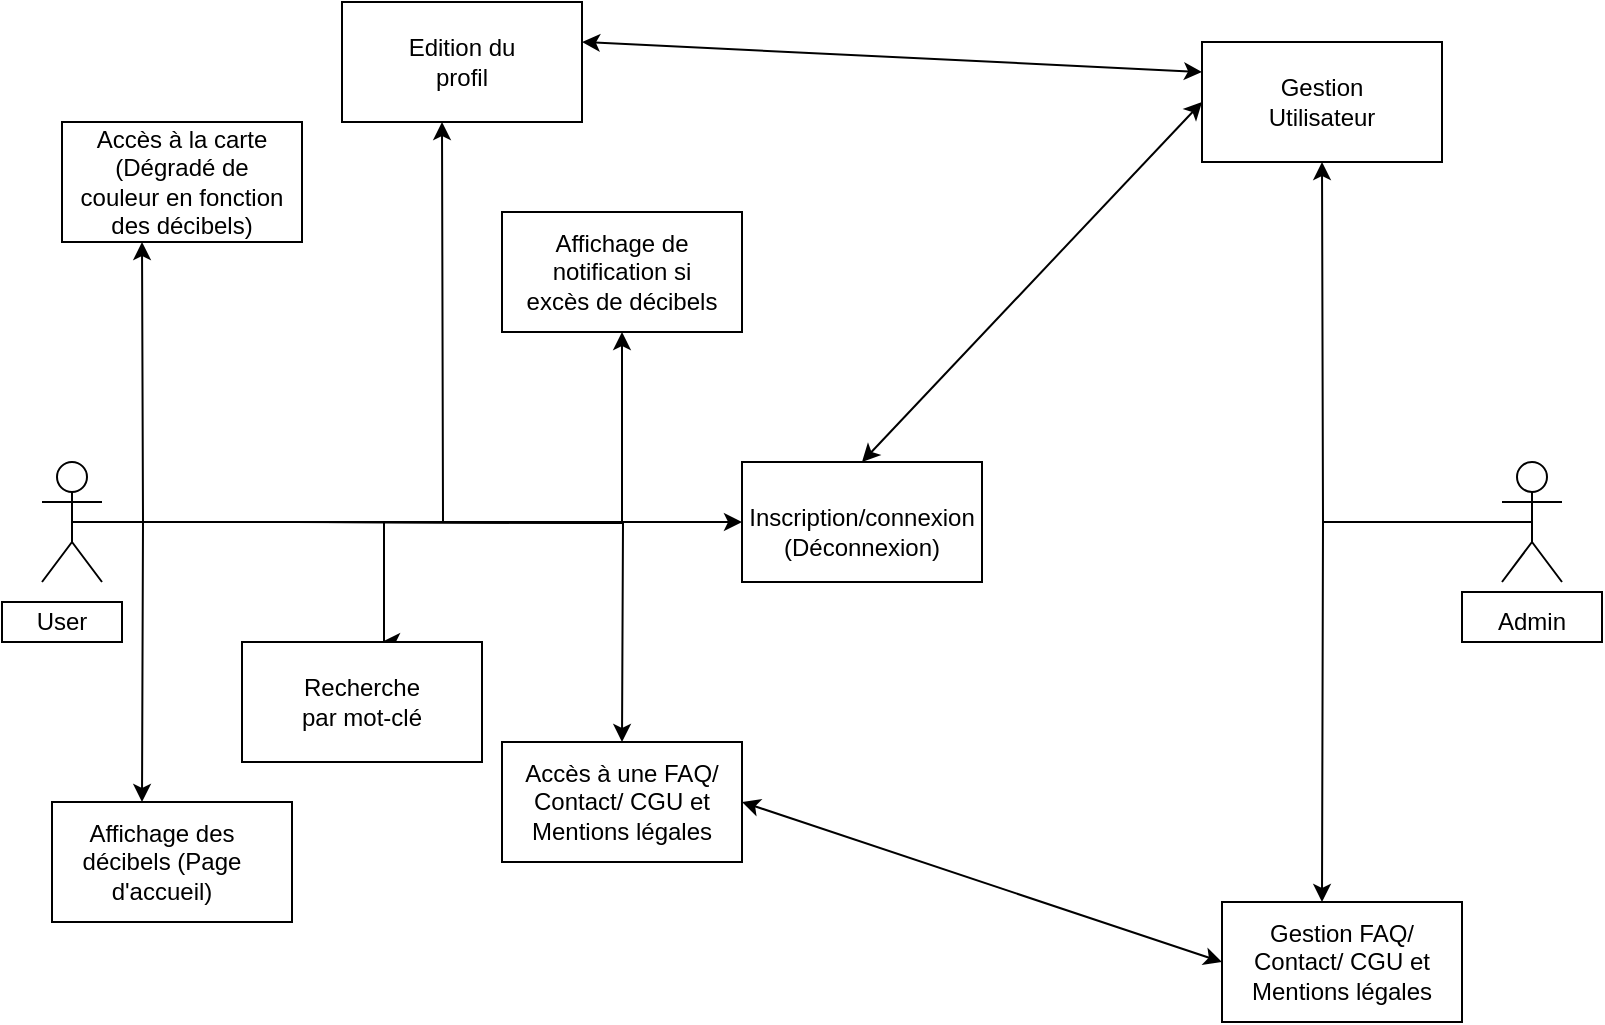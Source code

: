 <mxfile version="23.1.1" type="device">
  <diagram id="C5RBs43oDa-KdzZeNtuy" name="Page-1">
    <mxGraphModel dx="1020" dy="518" grid="1" gridSize="10" guides="1" tooltips="1" connect="1" arrows="1" fold="1" page="1" pageScale="1" pageWidth="827" pageHeight="1169" math="0" shadow="0">
      <root>
        <mxCell id="WIyWlLk6GJQsqaUBKTNV-0" />
        <mxCell id="WIyWlLk6GJQsqaUBKTNV-1" parent="WIyWlLk6GJQsqaUBKTNV-0" />
        <mxCell id="2bEKFaFs7Hw5LgUh3zNV-14" style="edgeStyle=orthogonalEdgeStyle;rounded=0;orthogonalLoop=1;jettySize=auto;html=1;exitX=0.5;exitY=0.5;exitDx=0;exitDy=0;exitPerimeter=0;" edge="1" parent="WIyWlLk6GJQsqaUBKTNV-1" source="2bEKFaFs7Hw5LgUh3zNV-10">
          <mxGeometry relative="1" as="geometry">
            <mxPoint x="90" y="160" as="targetPoint" />
          </mxGeometry>
        </mxCell>
        <mxCell id="2bEKFaFs7Hw5LgUh3zNV-17" style="edgeStyle=orthogonalEdgeStyle;rounded=0;orthogonalLoop=1;jettySize=auto;html=1;exitX=0.5;exitY=0.5;exitDx=0;exitDy=0;exitPerimeter=0;" edge="1" parent="WIyWlLk6GJQsqaUBKTNV-1" source="2bEKFaFs7Hw5LgUh3zNV-10">
          <mxGeometry relative="1" as="geometry">
            <mxPoint x="90" y="440.0" as="targetPoint" />
          </mxGeometry>
        </mxCell>
        <mxCell id="2bEKFaFs7Hw5LgUh3zNV-20" style="edgeStyle=orthogonalEdgeStyle;rounded=0;orthogonalLoop=1;jettySize=auto;html=1;exitX=0.5;exitY=0.5;exitDx=0;exitDy=0;exitPerimeter=0;" edge="1" parent="WIyWlLk6GJQsqaUBKTNV-1" source="2bEKFaFs7Hw5LgUh3zNV-10" target="2bEKFaFs7Hw5LgUh3zNV-21">
          <mxGeometry relative="1" as="geometry">
            <mxPoint x="240" y="300.182" as="targetPoint" />
          </mxGeometry>
        </mxCell>
        <mxCell id="2bEKFaFs7Hw5LgUh3zNV-23" style="edgeStyle=orthogonalEdgeStyle;rounded=0;orthogonalLoop=1;jettySize=auto;html=1;exitX=0.5;exitY=0.5;exitDx=0;exitDy=0;exitPerimeter=0;entryX=0.5;entryY=1;entryDx=0;entryDy=0;" edge="1" parent="WIyWlLk6GJQsqaUBKTNV-1" target="2bEKFaFs7Hw5LgUh3zNV-24">
          <mxGeometry relative="1" as="geometry">
            <mxPoint x="325" y="210" as="targetPoint" />
            <mxPoint x="180" y="300" as="sourcePoint" />
          </mxGeometry>
        </mxCell>
        <mxCell id="2bEKFaFs7Hw5LgUh3zNV-27" style="edgeStyle=orthogonalEdgeStyle;rounded=0;orthogonalLoop=1;jettySize=auto;html=1;exitX=0.5;exitY=0.5;exitDx=0;exitDy=0;exitPerimeter=0;" edge="1" parent="WIyWlLk6GJQsqaUBKTNV-1">
          <mxGeometry relative="1" as="geometry">
            <mxPoint x="330" y="410" as="targetPoint" />
            <mxPoint x="165" y="300" as="sourcePoint" />
          </mxGeometry>
        </mxCell>
        <mxCell id="2bEKFaFs7Hw5LgUh3zNV-31" style="edgeStyle=orthogonalEdgeStyle;rounded=0;orthogonalLoop=1;jettySize=auto;html=1;exitX=0.5;exitY=0.5;exitDx=0;exitDy=0;exitPerimeter=0;" edge="1" parent="WIyWlLk6GJQsqaUBKTNV-1" source="2bEKFaFs7Hw5LgUh3zNV-10">
          <mxGeometry relative="1" as="geometry">
            <mxPoint x="210" y="360" as="targetPoint" />
            <Array as="points">
              <mxPoint x="211" y="300" />
              <mxPoint x="211" y="360" />
            </Array>
          </mxGeometry>
        </mxCell>
        <mxCell id="2bEKFaFs7Hw5LgUh3zNV-43" style="edgeStyle=orthogonalEdgeStyle;rounded=0;orthogonalLoop=1;jettySize=auto;html=1;exitX=0.5;exitY=0.5;exitDx=0;exitDy=0;exitPerimeter=0;" edge="1" parent="WIyWlLk6GJQsqaUBKTNV-1" source="2bEKFaFs7Hw5LgUh3zNV-10">
          <mxGeometry relative="1" as="geometry">
            <mxPoint x="240" y="100" as="targetPoint" />
          </mxGeometry>
        </mxCell>
        <mxCell id="2bEKFaFs7Hw5LgUh3zNV-10" value="Actor" style="shape=umlActor;verticalLabelPosition=bottom;verticalAlign=top;html=1;outlineConnect=0;" vertex="1" parent="WIyWlLk6GJQsqaUBKTNV-1">
          <mxGeometry x="40" y="270" width="30" height="60" as="geometry" />
        </mxCell>
        <mxCell id="2bEKFaFs7Hw5LgUh3zNV-15" value="" style="rounded=0;whiteSpace=wrap;html=1;" vertex="1" parent="WIyWlLk6GJQsqaUBKTNV-1">
          <mxGeometry x="50" y="100" width="120" height="60" as="geometry" />
        </mxCell>
        <mxCell id="2bEKFaFs7Hw5LgUh3zNV-16" value="Accès à la carte (Dégradé de couleur en fonction des décibels)" style="text;html=1;strokeColor=none;fillColor=none;align=center;verticalAlign=middle;whiteSpace=wrap;rounded=0;" vertex="1" parent="WIyWlLk6GJQsqaUBKTNV-1">
          <mxGeometry x="55" y="115" width="110" height="30" as="geometry" />
        </mxCell>
        <mxCell id="2bEKFaFs7Hw5LgUh3zNV-18" value="" style="rounded=0;whiteSpace=wrap;html=1;" vertex="1" parent="WIyWlLk6GJQsqaUBKTNV-1">
          <mxGeometry x="45" y="440" width="120" height="60" as="geometry" />
        </mxCell>
        <mxCell id="2bEKFaFs7Hw5LgUh3zNV-19" value="Affichage des décibels (Page d&#39;accueil)" style="text;html=1;strokeColor=none;fillColor=none;align=center;verticalAlign=middle;whiteSpace=wrap;rounded=0;" vertex="1" parent="WIyWlLk6GJQsqaUBKTNV-1">
          <mxGeometry x="50" y="455" width="100" height="30" as="geometry" />
        </mxCell>
        <mxCell id="2bEKFaFs7Hw5LgUh3zNV-21" value="" style="rounded=0;whiteSpace=wrap;html=1;" vertex="1" parent="WIyWlLk6GJQsqaUBKTNV-1">
          <mxGeometry x="390" y="270.002" width="120" height="60" as="geometry" />
        </mxCell>
        <mxCell id="2bEKFaFs7Hw5LgUh3zNV-22" value="Inscription/connexion&lt;br&gt;(Déconnexion)" style="text;html=1;strokeColor=none;fillColor=none;align=center;verticalAlign=middle;whiteSpace=wrap;rounded=0;" vertex="1" parent="WIyWlLk6GJQsqaUBKTNV-1">
          <mxGeometry x="410" y="280" width="80" height="50" as="geometry" />
        </mxCell>
        <mxCell id="2bEKFaFs7Hw5LgUh3zNV-24" value="" style="rounded=0;whiteSpace=wrap;html=1;" vertex="1" parent="WIyWlLk6GJQsqaUBKTNV-1">
          <mxGeometry x="270" y="145" width="120" height="60" as="geometry" />
        </mxCell>
        <mxCell id="2bEKFaFs7Hw5LgUh3zNV-25" value="Affichage de notification si excès de décibels" style="text;html=1;strokeColor=none;fillColor=none;align=center;verticalAlign=middle;whiteSpace=wrap;rounded=0;" vertex="1" parent="WIyWlLk6GJQsqaUBKTNV-1">
          <mxGeometry x="280" y="160" width="100" height="30" as="geometry" />
        </mxCell>
        <mxCell id="2bEKFaFs7Hw5LgUh3zNV-35" style="edgeStyle=orthogonalEdgeStyle;rounded=0;orthogonalLoop=1;jettySize=auto;html=1;exitX=0.5;exitY=0.5;exitDx=0;exitDy=0;exitPerimeter=0;" edge="1" parent="WIyWlLk6GJQsqaUBKTNV-1" source="2bEKFaFs7Hw5LgUh3zNV-26">
          <mxGeometry relative="1" as="geometry">
            <mxPoint x="680" y="490.0" as="targetPoint" />
          </mxGeometry>
        </mxCell>
        <mxCell id="2bEKFaFs7Hw5LgUh3zNV-39" style="edgeStyle=orthogonalEdgeStyle;rounded=0;orthogonalLoop=1;jettySize=auto;html=1;exitX=0.5;exitY=0.5;exitDx=0;exitDy=0;exitPerimeter=0;" edge="1" parent="WIyWlLk6GJQsqaUBKTNV-1" source="2bEKFaFs7Hw5LgUh3zNV-26">
          <mxGeometry relative="1" as="geometry">
            <mxPoint x="680" y="120" as="targetPoint" />
          </mxGeometry>
        </mxCell>
        <mxCell id="2bEKFaFs7Hw5LgUh3zNV-26" value="Actor" style="shape=umlActor;verticalLabelPosition=bottom;verticalAlign=top;html=1;outlineConnect=0;" vertex="1" parent="WIyWlLk6GJQsqaUBKTNV-1">
          <mxGeometry x="770" y="270" width="30" height="60" as="geometry" />
        </mxCell>
        <mxCell id="2bEKFaFs7Hw5LgUh3zNV-28" value="Text" style="text;html=1;strokeColor=none;fillColor=none;align=center;verticalAlign=middle;whiteSpace=wrap;rounded=0;" vertex="1" parent="WIyWlLk6GJQsqaUBKTNV-1">
          <mxGeometry x="300" y="425" width="60" height="30" as="geometry" />
        </mxCell>
        <mxCell id="2bEKFaFs7Hw5LgUh3zNV-29" value="Accès à une FAQ/ Contact/&amp;nbsp;CGU et Mentions légales" style="rounded=0;whiteSpace=wrap;html=1;" vertex="1" parent="WIyWlLk6GJQsqaUBKTNV-1">
          <mxGeometry x="270" y="410" width="120" height="60" as="geometry" />
        </mxCell>
        <mxCell id="2bEKFaFs7Hw5LgUh3zNV-32" value="" style="rounded=0;whiteSpace=wrap;html=1;" vertex="1" parent="WIyWlLk6GJQsqaUBKTNV-1">
          <mxGeometry x="140" y="360" width="120" height="60" as="geometry" />
        </mxCell>
        <mxCell id="2bEKFaFs7Hw5LgUh3zNV-34" value="Recherche par mot-clé" style="text;html=1;strokeColor=none;fillColor=none;align=center;verticalAlign=middle;whiteSpace=wrap;rounded=0;" vertex="1" parent="WIyWlLk6GJQsqaUBKTNV-1">
          <mxGeometry x="160" y="375" width="80" height="30" as="geometry" />
        </mxCell>
        <mxCell id="2bEKFaFs7Hw5LgUh3zNV-36" value="" style="rounded=0;whiteSpace=wrap;html=1;" vertex="1" parent="WIyWlLk6GJQsqaUBKTNV-1">
          <mxGeometry x="630" y="490" width="120" height="60" as="geometry" />
        </mxCell>
        <mxCell id="2bEKFaFs7Hw5LgUh3zNV-37" value="Gestion FAQ/ Contact/ CGU et Mentions légales" style="text;html=1;strokeColor=none;fillColor=none;align=center;verticalAlign=middle;whiteSpace=wrap;rounded=0;" vertex="1" parent="WIyWlLk6GJQsqaUBKTNV-1">
          <mxGeometry x="640" y="505" width="100" height="30" as="geometry" />
        </mxCell>
        <mxCell id="2bEKFaFs7Hw5LgUh3zNV-38" value="" style="endArrow=classic;startArrow=classic;html=1;rounded=0;exitX=1;exitY=0.5;exitDx=0;exitDy=0;entryX=0;entryY=0.5;entryDx=0;entryDy=0;" edge="1" parent="WIyWlLk6GJQsqaUBKTNV-1" source="2bEKFaFs7Hw5LgUh3zNV-29" target="2bEKFaFs7Hw5LgUh3zNV-36">
          <mxGeometry width="50" height="50" relative="1" as="geometry">
            <mxPoint x="380" y="340" as="sourcePoint" />
            <mxPoint x="430" y="290" as="targetPoint" />
          </mxGeometry>
        </mxCell>
        <mxCell id="2bEKFaFs7Hw5LgUh3zNV-40" value="" style="rounded=0;whiteSpace=wrap;html=1;" vertex="1" parent="WIyWlLk6GJQsqaUBKTNV-1">
          <mxGeometry x="620" y="60" width="120" height="60" as="geometry" />
        </mxCell>
        <mxCell id="2bEKFaFs7Hw5LgUh3zNV-41" value="Gestion Utilisateur" style="text;html=1;strokeColor=none;fillColor=none;align=center;verticalAlign=middle;whiteSpace=wrap;rounded=0;" vertex="1" parent="WIyWlLk6GJQsqaUBKTNV-1">
          <mxGeometry x="650" y="75" width="60" height="30" as="geometry" />
        </mxCell>
        <mxCell id="2bEKFaFs7Hw5LgUh3zNV-42" value="" style="endArrow=classic;startArrow=classic;html=1;rounded=0;entryX=0;entryY=0.5;entryDx=0;entryDy=0;" edge="1" parent="WIyWlLk6GJQsqaUBKTNV-1" target="2bEKFaFs7Hw5LgUh3zNV-40">
          <mxGeometry width="50" height="50" relative="1" as="geometry">
            <mxPoint x="450" y="270" as="sourcePoint" />
            <mxPoint x="430" y="290" as="targetPoint" />
          </mxGeometry>
        </mxCell>
        <mxCell id="2bEKFaFs7Hw5LgUh3zNV-44" value="" style="rounded=0;whiteSpace=wrap;html=1;" vertex="1" parent="WIyWlLk6GJQsqaUBKTNV-1">
          <mxGeometry x="190" y="40" width="120" height="60" as="geometry" />
        </mxCell>
        <mxCell id="2bEKFaFs7Hw5LgUh3zNV-45" value="Edition du profil" style="text;html=1;strokeColor=none;fillColor=none;align=center;verticalAlign=middle;whiteSpace=wrap;rounded=0;" vertex="1" parent="WIyWlLk6GJQsqaUBKTNV-1">
          <mxGeometry x="220" y="55" width="60" height="30" as="geometry" />
        </mxCell>
        <mxCell id="2bEKFaFs7Hw5LgUh3zNV-46" value="" style="endArrow=classic;startArrow=classic;html=1;rounded=0;entryX=0;entryY=0.25;entryDx=0;entryDy=0;" edge="1" parent="WIyWlLk6GJQsqaUBKTNV-1" target="2bEKFaFs7Hw5LgUh3zNV-40">
          <mxGeometry width="50" height="50" relative="1" as="geometry">
            <mxPoint x="310" y="60" as="sourcePoint" />
            <mxPoint x="430" y="290" as="targetPoint" />
          </mxGeometry>
        </mxCell>
        <mxCell id="2bEKFaFs7Hw5LgUh3zNV-47" value="" style="rounded=0;whiteSpace=wrap;html=1;" vertex="1" parent="WIyWlLk6GJQsqaUBKTNV-1">
          <mxGeometry x="20" y="340" width="60" height="20" as="geometry" />
        </mxCell>
        <mxCell id="2bEKFaFs7Hw5LgUh3zNV-48" value="User" style="text;html=1;strokeColor=none;fillColor=none;align=center;verticalAlign=middle;whiteSpace=wrap;rounded=0;" vertex="1" parent="WIyWlLk6GJQsqaUBKTNV-1">
          <mxGeometry x="20" y="335" width="60" height="30" as="geometry" />
        </mxCell>
        <mxCell id="2bEKFaFs7Hw5LgUh3zNV-49" value="" style="rounded=0;whiteSpace=wrap;html=1;" vertex="1" parent="WIyWlLk6GJQsqaUBKTNV-1">
          <mxGeometry x="750" y="335" width="70" height="25" as="geometry" />
        </mxCell>
        <mxCell id="2bEKFaFs7Hw5LgUh3zNV-50" value="Admin" style="text;html=1;strokeColor=none;fillColor=none;align=center;verticalAlign=middle;whiteSpace=wrap;rounded=0;" vertex="1" parent="WIyWlLk6GJQsqaUBKTNV-1">
          <mxGeometry x="755" y="335" width="60" height="30" as="geometry" />
        </mxCell>
      </root>
    </mxGraphModel>
  </diagram>
</mxfile>
